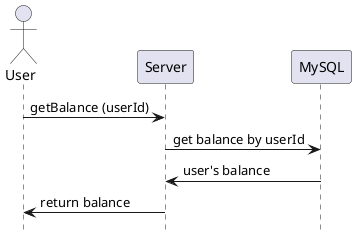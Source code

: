 @startuml view-balance
hide footbox
actor "User"
"User" -> "Server": getBalance (userId)
"Server" -> "MySQL": get balance by userId
"MySQL" -> "Server": user's balance
"Server" -> "User": return balance
@enduml